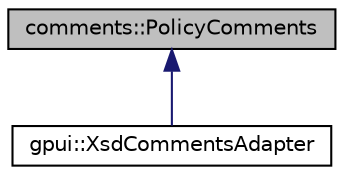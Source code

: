 digraph "comments::PolicyComments"
{
 // LATEX_PDF_SIZE
  edge [fontname="Helvetica",fontsize="10",labelfontname="Helvetica",labelfontsize="10"];
  node [fontname="Helvetica",fontsize="10",shape=record];
  Node1 [label="comments::PolicyComments",height=0.2,width=0.4,color="black", fillcolor="grey75", style="filled", fontcolor="black",tooltip="The PolicyComments class This outermost (document) element may not be contained by any other elements..."];
  Node1 -> Node2 [dir="back",color="midnightblue",fontsize="10",style="solid",fontname="Helvetica"];
  Node2 [label="gpui::XsdCommentsAdapter",height=0.2,width=0.4,color="black", fillcolor="white", style="filled",URL="$classgpui_1_1_xsd_comments_adapter.html",tooltip=" "];
}
